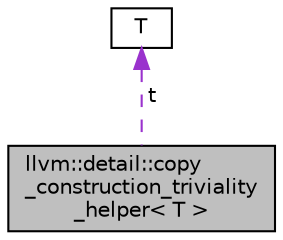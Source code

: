 digraph "llvm::detail::copy_construction_triviality_helper&lt; T &gt;"
{
 // LATEX_PDF_SIZE
  bgcolor="transparent";
  edge [fontname="Helvetica",fontsize="10",labelfontname="Helvetica",labelfontsize="10"];
  node [fontname="Helvetica",fontsize="10",shape="box"];
  Node1 [label="llvm::detail::copy\l_construction_triviality\l_helper\< T \>",height=0.2,width=0.4,color="black", fillcolor="grey75", style="filled", fontcolor="black",tooltip="Internal utility to detect trivial copy construction."];
  Node2 -> Node1 [dir="back",color="darkorchid3",fontsize="10",style="dashed",label=" t" ,fontname="Helvetica"];
  Node2 [label="T",height=0.2,width=0.4,color="black",URL="$classT.html",tooltip=" "];
}
